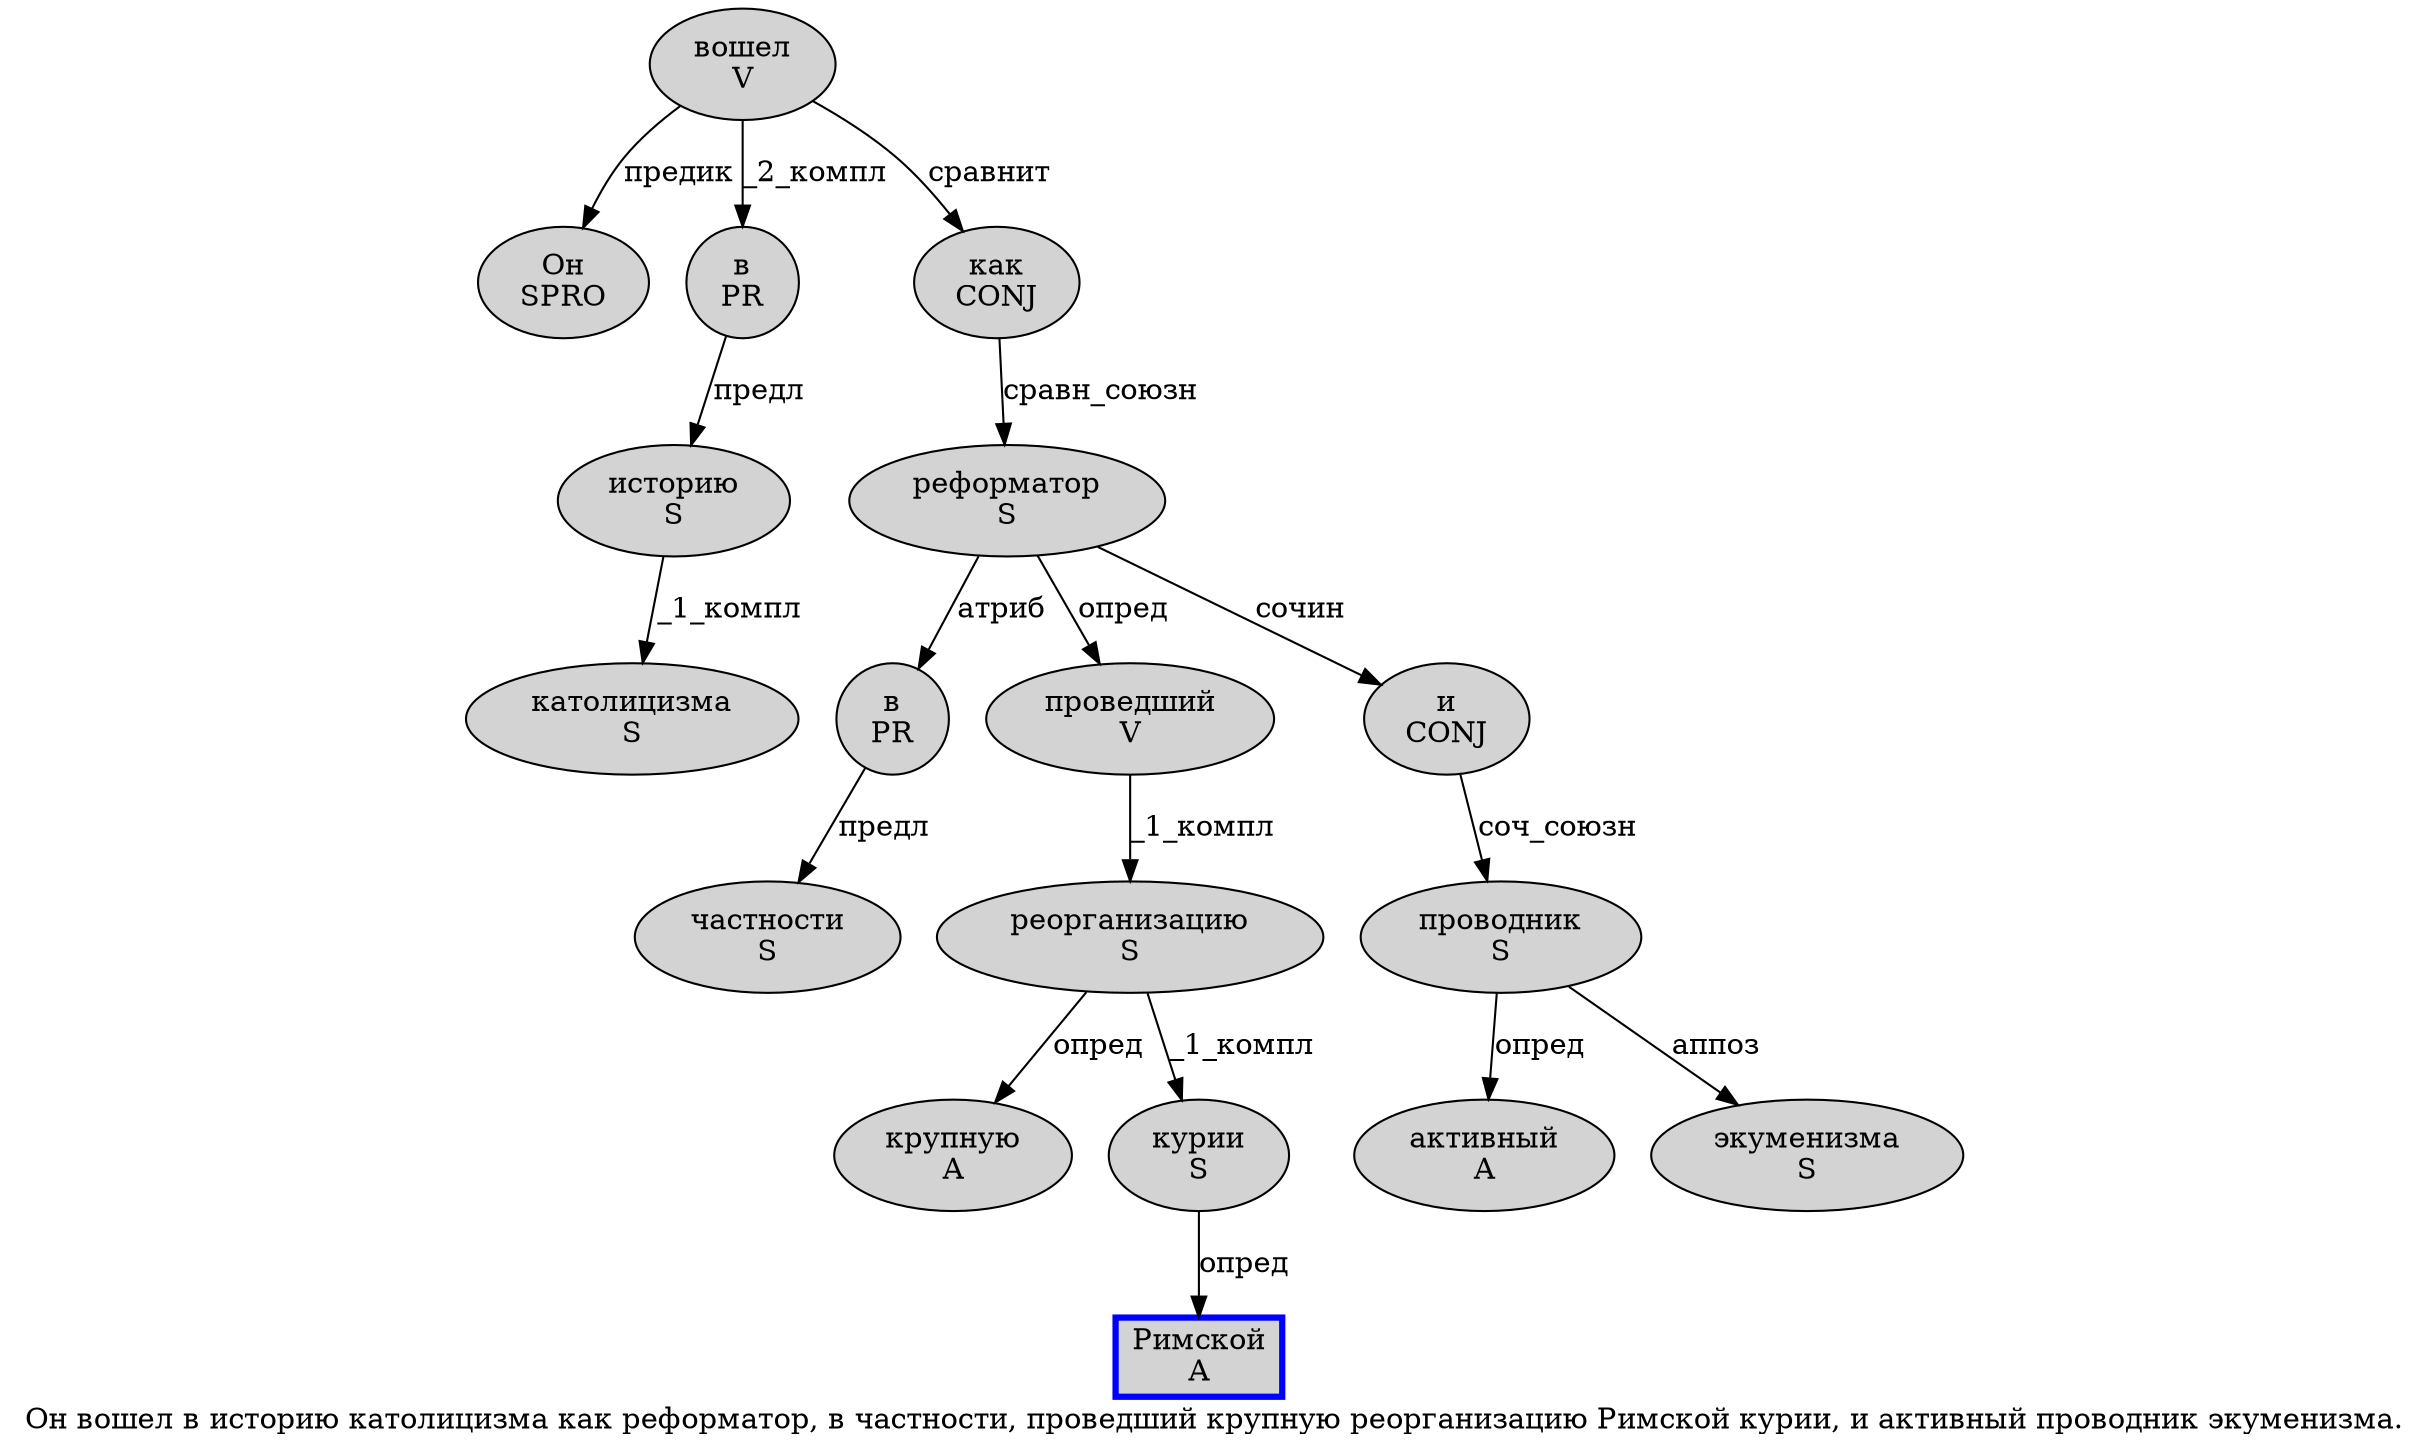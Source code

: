 digraph SENTENCE_1567 {
	graph [label="Он вошел в историю католицизма как реформатор, в частности, проведший крупную реорганизацию Римской курии, и активный проводник экуменизма."]
	node [style=filled]
		0 [label="Он
SPRO" color="" fillcolor=lightgray penwidth=1 shape=ellipse]
		1 [label="вошел
V" color="" fillcolor=lightgray penwidth=1 shape=ellipse]
		2 [label="в
PR" color="" fillcolor=lightgray penwidth=1 shape=ellipse]
		3 [label="историю
S" color="" fillcolor=lightgray penwidth=1 shape=ellipse]
		4 [label="католицизма
S" color="" fillcolor=lightgray penwidth=1 shape=ellipse]
		5 [label="как
CONJ" color="" fillcolor=lightgray penwidth=1 shape=ellipse]
		6 [label="реформатор
S" color="" fillcolor=lightgray penwidth=1 shape=ellipse]
		8 [label="в
PR" color="" fillcolor=lightgray penwidth=1 shape=ellipse]
		9 [label="частности
S" color="" fillcolor=lightgray penwidth=1 shape=ellipse]
		11 [label="проведший
V" color="" fillcolor=lightgray penwidth=1 shape=ellipse]
		12 [label="крупную
A" color="" fillcolor=lightgray penwidth=1 shape=ellipse]
		13 [label="реорганизацию
S" color="" fillcolor=lightgray penwidth=1 shape=ellipse]
		14 [label="Римской
A" color=blue fillcolor=lightgray penwidth=3 shape=box]
		15 [label="курии
S" color="" fillcolor=lightgray penwidth=1 shape=ellipse]
		17 [label="и
CONJ" color="" fillcolor=lightgray penwidth=1 shape=ellipse]
		18 [label="активный
A" color="" fillcolor=lightgray penwidth=1 shape=ellipse]
		19 [label="проводник
S" color="" fillcolor=lightgray penwidth=1 shape=ellipse]
		20 [label="экуменизма
S" color="" fillcolor=lightgray penwidth=1 shape=ellipse]
			13 -> 12 [label="опред"]
			13 -> 15 [label="_1_компл"]
			2 -> 3 [label="предл"]
			1 -> 0 [label="предик"]
			1 -> 2 [label="_2_компл"]
			1 -> 5 [label="сравнит"]
			5 -> 6 [label="сравн_союзн"]
			3 -> 4 [label="_1_компл"]
			6 -> 8 [label="атриб"]
			6 -> 11 [label="опред"]
			6 -> 17 [label="сочин"]
			19 -> 18 [label="опред"]
			19 -> 20 [label="аппоз"]
			17 -> 19 [label="соч_союзн"]
			15 -> 14 [label="опред"]
			8 -> 9 [label="предл"]
			11 -> 13 [label="_1_компл"]
}